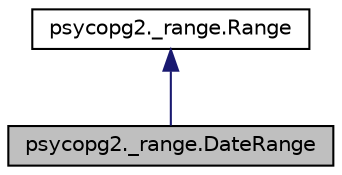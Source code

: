 digraph "psycopg2._range.DateRange"
{
 // LATEX_PDF_SIZE
  edge [fontname="Helvetica",fontsize="10",labelfontname="Helvetica",labelfontsize="10"];
  node [fontname="Helvetica",fontsize="10",shape=record];
  Node1 [label="psycopg2._range.DateRange",height=0.2,width=0.4,color="black", fillcolor="grey75", style="filled", fontcolor="black",tooltip=" "];
  Node2 -> Node1 [dir="back",color="midnightblue",fontsize="10",style="solid",fontname="Helvetica"];
  Node2 [label="psycopg2._range.Range",height=0.2,width=0.4,color="black", fillcolor="white", style="filled",URL="$classpsycopg2_1_1__range_1_1_range.html",tooltip=" "];
}
